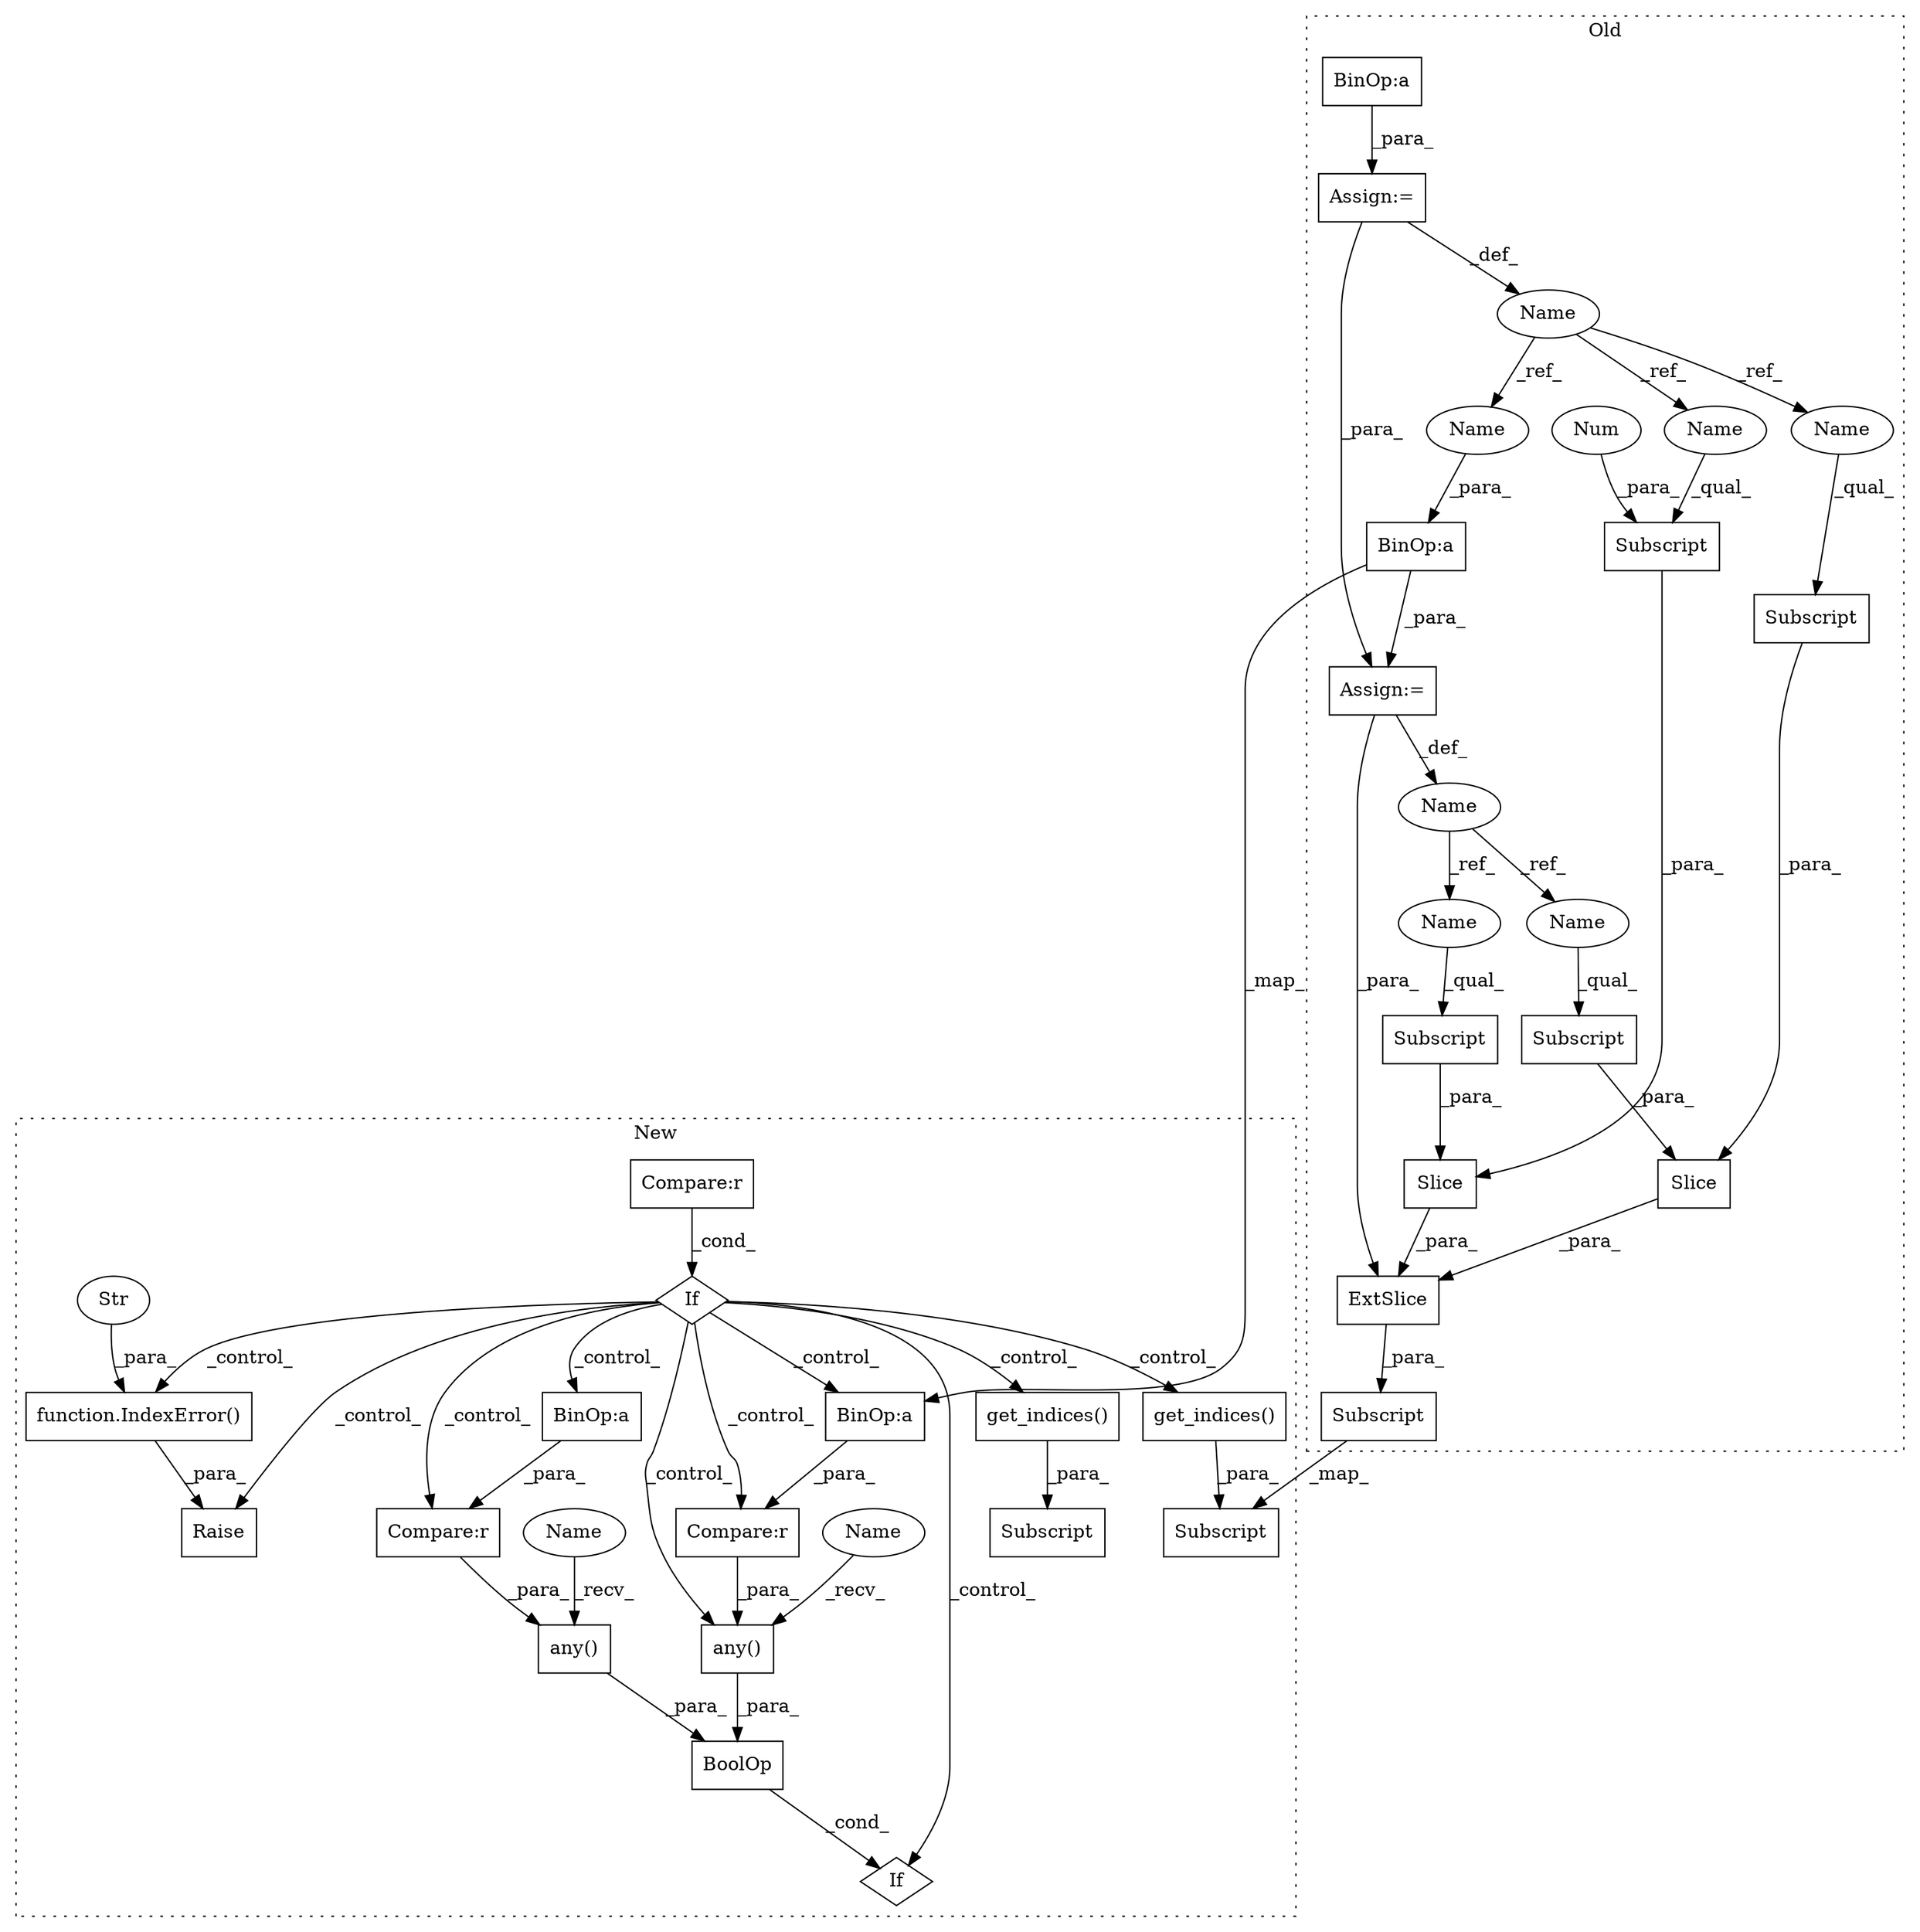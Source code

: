 digraph G {
subgraph cluster0 {
1 [label="Slice" a="80" s="2517" l="7" shape="box"];
4 [label="BinOp:a" a="82" s="2423" l="3" shape="box"];
7 [label="Slice" a="80" s="2502" l="7" shape="box"];
11 [label="Subscript" a="63" s="2517,0" l="7,0" shape="box"];
12 [label="Name" a="87" s="2404" l="4" shape="ellipse"];
13 [label="Subscript" a="63" s="2502,0" l="7,0" shape="box"];
15 [label="BinOp:a" a="82" s="2460" l="3" shape="box"];
16 [label="Subscript" a="63" s="2510,0" l="6,0" shape="box"];
17 [label="Name" a="87" s="2450" l="3" shape="ellipse"];
18 [label="Subscript" a="63" s="2525,0" l="6,0" shape="box"];
24 [label="ExtSlice" a="85" s="2492" l="4" shape="box"];
25 [label="Num" a="76" s="2522" l="1" shape="ellipse"];
26 [label="Assign:=" a="68" s="2453" l="3" shape="box"];
27 [label="Assign:=" a="68" s="2408" l="3" shape="box"];
30 [label="Subscript" a="63" s="2492,0" l="40,0" shape="box"];
33 [label="Name" a="87" s="2456" l="4" shape="ellipse"];
34 [label="Name" a="87" s="2517" l="4" shape="ellipse"];
35 [label="Name" a="87" s="2502" l="4" shape="ellipse"];
36 [label="Name" a="87" s="2510" l="3" shape="ellipse"];
37 [label="Name" a="87" s="2525" l="3" shape="ellipse"];
label = "Old";
style="dotted";
}
subgraph cluster1 {
2 [label="BoolOp" a="72" s="2124" l="109" shape="box"];
3 [label="If" a="96" s="2121" l="3" shape="diamond"];
5 [label="Compare:r" a="40" s="2131" l="44" shape="box"];
6 [label="Compare:r" a="40" s="2187" l="45" shape="box"];
8 [label="If" a="96" s="1983" l="3" shape="diamond"];
9 [label="BinOp:a" a="82" s="2142" l="3" shape="box"];
10 [label="Compare:r" a="40" s="1986" l="35" shape="box"];
14 [label="BinOp:a" a="82" s="2199" l="3" shape="box"];
19 [label="function.IndexError()" a="75" s="2045,2107" l="11,1" shape="box"];
20 [label="Str" a="66" s="2056" l="51" shape="ellipse"];
21 [label="any()" a="75" s="2124,2175" l="7,1" shape="box"];
22 [label="any()" a="75" s="2180,2232" l="7,1" shape="box"];
23 [label="Raise" a="91" s="2039" l="6" shape="box"];
28 [label="get_indices()" a="75" s="2285,2314" l="25,1" shape="box"];
29 [label="Subscript" a="63" s="2275,0" l="41,0" shape="box"];
31 [label="get_indices()" a="75" s="2331,2360" l="24,1" shape="box"];
32 [label="Subscript" a="63" s="2320,0" l="42,0" shape="box"];
38 [label="Name" a="87" s="2180" l="2" shape="ellipse"];
39 [label="Name" a="87" s="2124" l="2" shape="ellipse"];
label = "New";
style="dotted";
}
1 -> 24 [label="_para_"];
2 -> 3 [label="_cond_"];
4 -> 27 [label="_para_"];
5 -> 21 [label="_para_"];
6 -> 22 [label="_para_"];
7 -> 24 [label="_para_"];
8 -> 14 [label="_control_"];
8 -> 3 [label="_control_"];
8 -> 31 [label="_control_"];
8 -> 23 [label="_control_"];
8 -> 5 [label="_control_"];
8 -> 9 [label="_control_"];
8 -> 28 [label="_control_"];
8 -> 22 [label="_control_"];
8 -> 6 [label="_control_"];
8 -> 19 [label="_control_"];
9 -> 5 [label="_para_"];
10 -> 8 [label="_cond_"];
11 -> 1 [label="_para_"];
12 -> 35 [label="_ref_"];
12 -> 34 [label="_ref_"];
12 -> 33 [label="_ref_"];
13 -> 7 [label="_para_"];
14 -> 6 [label="_para_"];
15 -> 14 [label="_map_"];
15 -> 26 [label="_para_"];
16 -> 7 [label="_para_"];
17 -> 36 [label="_ref_"];
17 -> 37 [label="_ref_"];
18 -> 1 [label="_para_"];
19 -> 23 [label="_para_"];
20 -> 19 [label="_para_"];
21 -> 2 [label="_para_"];
22 -> 2 [label="_para_"];
24 -> 30 [label="_para_"];
25 -> 11 [label="_para_"];
26 -> 17 [label="_def_"];
26 -> 24 [label="_para_"];
27 -> 12 [label="_def_"];
27 -> 26 [label="_para_"];
28 -> 29 [label="_para_"];
30 -> 29 [label="_map_"];
31 -> 32 [label="_para_"];
33 -> 15 [label="_para_"];
34 -> 11 [label="_qual_"];
35 -> 13 [label="_qual_"];
36 -> 16 [label="_qual_"];
37 -> 18 [label="_qual_"];
38 -> 22 [label="_recv_"];
39 -> 21 [label="_recv_"];
}